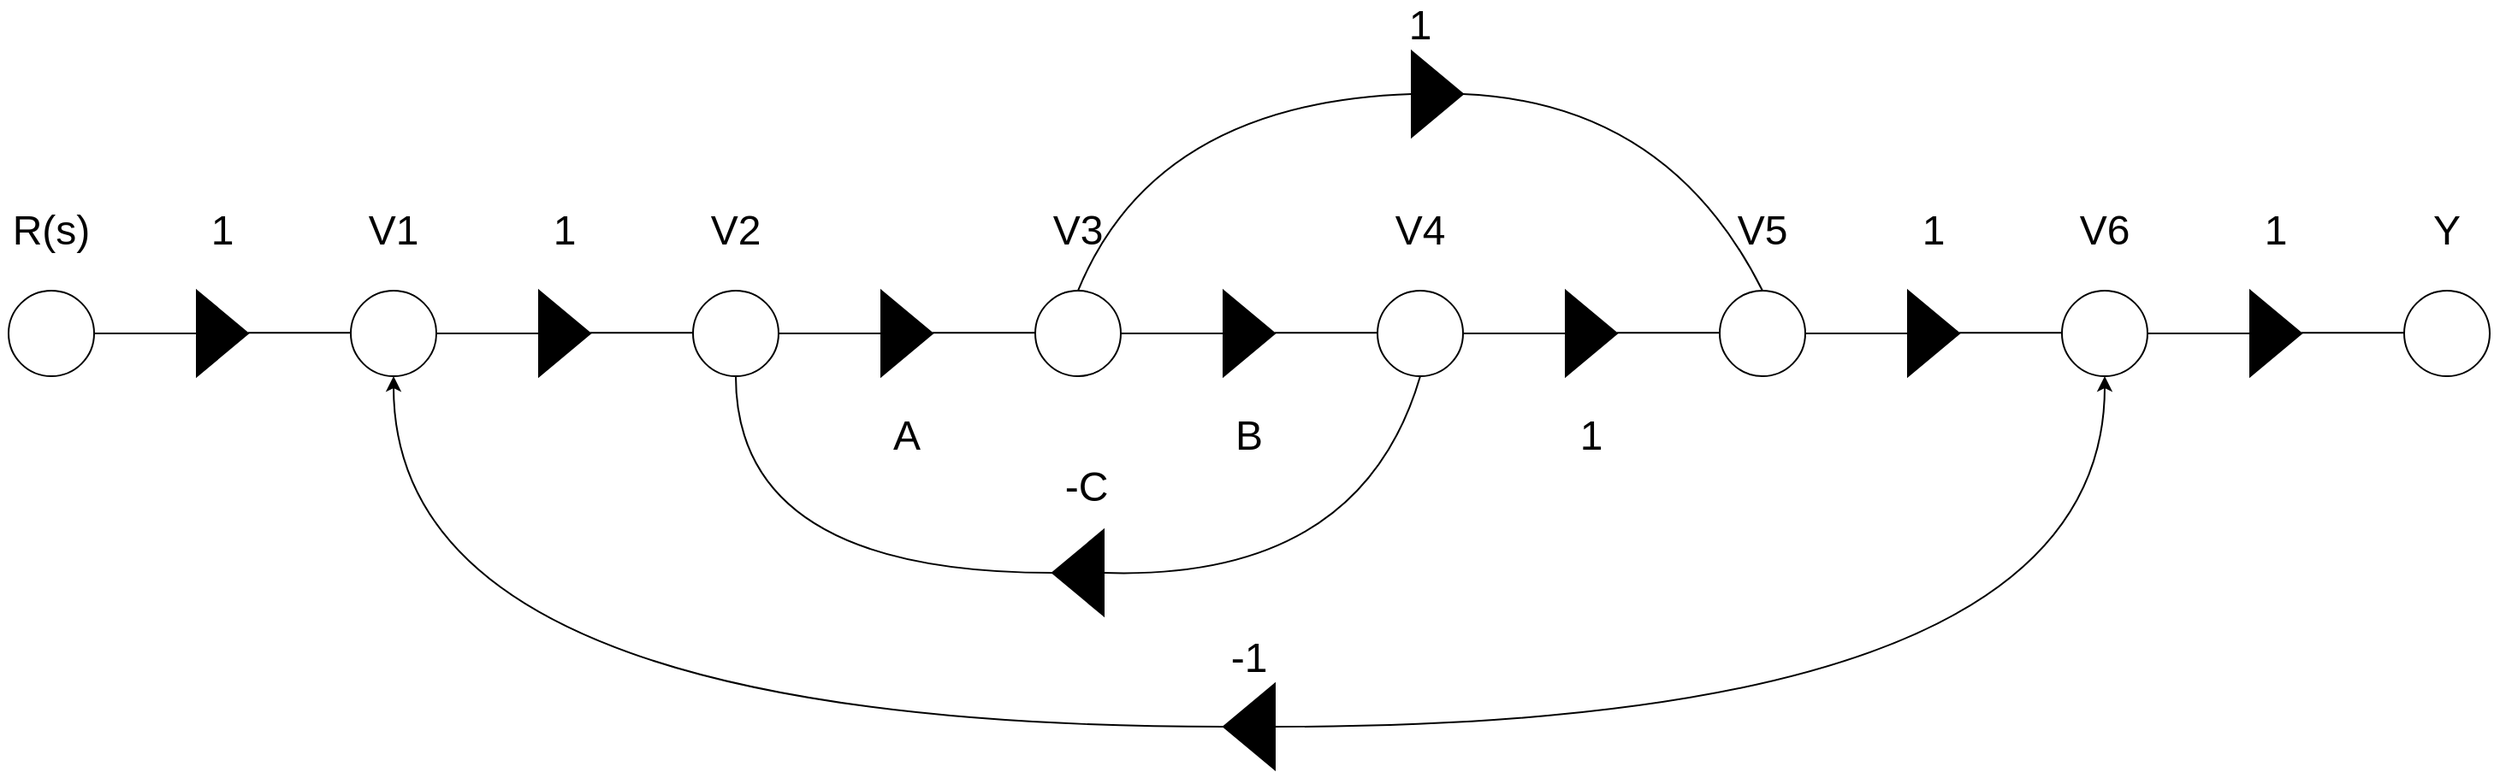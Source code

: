 <mxfile version="16.5.3" type="github">
  <diagram id="ZNLuPWGOUYZngsrCqUtR" name="Page-1">
    <mxGraphModel dx="1273" dy="1258" grid="1" gridSize="10" guides="1" tooltips="1" connect="1" arrows="1" fold="1" page="1" pageScale="1" pageWidth="850" pageHeight="1100" math="0" shadow="0">
      <root>
        <mxCell id="0" />
        <mxCell id="1" parent="0" />
        <mxCell id="ToLmbOnrknAfBExeI6Ki-1" value="" style="ellipse;whiteSpace=wrap;html=1;aspect=fixed;" vertex="1" parent="1">
          <mxGeometry x="10" y="170" width="50" height="50" as="geometry" />
        </mxCell>
        <mxCell id="ToLmbOnrknAfBExeI6Ki-2" value="" style="triangle;whiteSpace=wrap;html=1;fillColor=#000000;" vertex="1" parent="1">
          <mxGeometry x="120" y="170" width="30" height="50" as="geometry" />
        </mxCell>
        <mxCell id="ToLmbOnrknAfBExeI6Ki-3" value="" style="endArrow=none;html=1;rounded=0;exitX=1;exitY=0.5;exitDx=0;exitDy=0;entryX=0;entryY=0.5;entryDx=0;entryDy=0;" edge="1" parent="1" source="ToLmbOnrknAfBExeI6Ki-1" target="ToLmbOnrknAfBExeI6Ki-2">
          <mxGeometry width="50" height="50" relative="1" as="geometry">
            <mxPoint x="60" y="230" as="sourcePoint" />
            <mxPoint x="110" y="180" as="targetPoint" />
          </mxGeometry>
        </mxCell>
        <mxCell id="ToLmbOnrknAfBExeI6Ki-4" value="" style="endArrow=none;html=1;rounded=0;exitX=1;exitY=0.5;exitDx=0;exitDy=0;entryX=0;entryY=0.5;entryDx=0;entryDy=0;" edge="1" parent="1">
          <mxGeometry width="50" height="50" relative="1" as="geometry">
            <mxPoint x="150" y="194.58" as="sourcePoint" />
            <mxPoint x="210" y="194.58" as="targetPoint" />
          </mxGeometry>
        </mxCell>
        <mxCell id="ToLmbOnrknAfBExeI6Ki-5" value="" style="ellipse;whiteSpace=wrap;html=1;aspect=fixed;" vertex="1" parent="1">
          <mxGeometry x="210" y="170" width="50" height="50" as="geometry" />
        </mxCell>
        <mxCell id="ToLmbOnrknAfBExeI6Ki-6" value="" style="triangle;whiteSpace=wrap;html=1;fillColor=#000000;" vertex="1" parent="1">
          <mxGeometry x="320" y="170" width="30" height="50" as="geometry" />
        </mxCell>
        <mxCell id="ToLmbOnrknAfBExeI6Ki-7" value="" style="endArrow=none;html=1;rounded=0;exitX=1;exitY=0.5;exitDx=0;exitDy=0;entryX=0;entryY=0.5;entryDx=0;entryDy=0;" edge="1" parent="1" source="ToLmbOnrknAfBExeI6Ki-5" target="ToLmbOnrknAfBExeI6Ki-6">
          <mxGeometry width="50" height="50" relative="1" as="geometry">
            <mxPoint x="260" y="230" as="sourcePoint" />
            <mxPoint x="310" y="180" as="targetPoint" />
          </mxGeometry>
        </mxCell>
        <mxCell id="ToLmbOnrknAfBExeI6Ki-8" value="" style="endArrow=none;html=1;rounded=0;exitX=1;exitY=0.5;exitDx=0;exitDy=0;entryX=0;entryY=0.5;entryDx=0;entryDy=0;" edge="1" parent="1">
          <mxGeometry width="50" height="50" relative="1" as="geometry">
            <mxPoint x="350" y="194.58" as="sourcePoint" />
            <mxPoint x="410" y="194.58" as="targetPoint" />
          </mxGeometry>
        </mxCell>
        <mxCell id="ToLmbOnrknAfBExeI6Ki-9" value="" style="ellipse;whiteSpace=wrap;html=1;aspect=fixed;" vertex="1" parent="1">
          <mxGeometry x="410" y="170" width="50" height="50" as="geometry" />
        </mxCell>
        <mxCell id="ToLmbOnrknAfBExeI6Ki-10" value="" style="triangle;whiteSpace=wrap;html=1;fillColor=#000000;" vertex="1" parent="1">
          <mxGeometry x="520" y="170" width="30" height="50" as="geometry" />
        </mxCell>
        <mxCell id="ToLmbOnrknAfBExeI6Ki-11" value="" style="endArrow=none;html=1;rounded=0;exitX=1;exitY=0.5;exitDx=0;exitDy=0;entryX=0;entryY=0.5;entryDx=0;entryDy=0;" edge="1" parent="1" source="ToLmbOnrknAfBExeI6Ki-9" target="ToLmbOnrknAfBExeI6Ki-10">
          <mxGeometry width="50" height="50" relative="1" as="geometry">
            <mxPoint x="460" y="230" as="sourcePoint" />
            <mxPoint x="510" y="180" as="targetPoint" />
          </mxGeometry>
        </mxCell>
        <mxCell id="ToLmbOnrknAfBExeI6Ki-12" value="" style="endArrow=none;html=1;rounded=0;exitX=1;exitY=0.5;exitDx=0;exitDy=0;entryX=0;entryY=0.5;entryDx=0;entryDy=0;" edge="1" parent="1">
          <mxGeometry width="50" height="50" relative="1" as="geometry">
            <mxPoint x="550" y="194.58" as="sourcePoint" />
            <mxPoint x="610" y="194.58" as="targetPoint" />
          </mxGeometry>
        </mxCell>
        <mxCell id="ToLmbOnrknAfBExeI6Ki-13" value="" style="ellipse;whiteSpace=wrap;html=1;aspect=fixed;" vertex="1" parent="1">
          <mxGeometry x="610" y="170" width="50" height="50" as="geometry" />
        </mxCell>
        <mxCell id="ToLmbOnrknAfBExeI6Ki-14" value="" style="triangle;whiteSpace=wrap;html=1;fillColor=#000000;" vertex="1" parent="1">
          <mxGeometry x="720" y="170" width="30" height="50" as="geometry" />
        </mxCell>
        <mxCell id="ToLmbOnrknAfBExeI6Ki-15" value="" style="endArrow=none;html=1;rounded=0;exitX=1;exitY=0.5;exitDx=0;exitDy=0;entryX=0;entryY=0.5;entryDx=0;entryDy=0;" edge="1" parent="1" source="ToLmbOnrknAfBExeI6Ki-13" target="ToLmbOnrknAfBExeI6Ki-14">
          <mxGeometry width="50" height="50" relative="1" as="geometry">
            <mxPoint x="660" y="230" as="sourcePoint" />
            <mxPoint x="710" y="180" as="targetPoint" />
          </mxGeometry>
        </mxCell>
        <mxCell id="ToLmbOnrknAfBExeI6Ki-16" value="" style="endArrow=none;html=1;rounded=0;exitX=1;exitY=0.5;exitDx=0;exitDy=0;entryX=0;entryY=0.5;entryDx=0;entryDy=0;" edge="1" parent="1">
          <mxGeometry width="50" height="50" relative="1" as="geometry">
            <mxPoint x="750" y="194.58" as="sourcePoint" />
            <mxPoint x="810" y="194.58" as="targetPoint" />
          </mxGeometry>
        </mxCell>
        <mxCell id="ToLmbOnrknAfBExeI6Ki-17" value="" style="ellipse;whiteSpace=wrap;html=1;aspect=fixed;" vertex="1" parent="1">
          <mxGeometry x="810" y="170" width="50" height="50" as="geometry" />
        </mxCell>
        <mxCell id="ToLmbOnrknAfBExeI6Ki-18" value="" style="triangle;whiteSpace=wrap;html=1;fillColor=#000000;" vertex="1" parent="1">
          <mxGeometry x="920" y="170" width="30" height="50" as="geometry" />
        </mxCell>
        <mxCell id="ToLmbOnrknAfBExeI6Ki-19" value="" style="endArrow=none;html=1;rounded=0;exitX=1;exitY=0.5;exitDx=0;exitDy=0;entryX=0;entryY=0.5;entryDx=0;entryDy=0;" edge="1" parent="1" source="ToLmbOnrknAfBExeI6Ki-17" target="ToLmbOnrknAfBExeI6Ki-18">
          <mxGeometry width="50" height="50" relative="1" as="geometry">
            <mxPoint x="860" y="230" as="sourcePoint" />
            <mxPoint x="910" y="180" as="targetPoint" />
          </mxGeometry>
        </mxCell>
        <mxCell id="ToLmbOnrknAfBExeI6Ki-20" value="" style="endArrow=none;html=1;rounded=0;exitX=1;exitY=0.5;exitDx=0;exitDy=0;entryX=0;entryY=0.5;entryDx=0;entryDy=0;" edge="1" parent="1">
          <mxGeometry width="50" height="50" relative="1" as="geometry">
            <mxPoint x="950" y="194.58" as="sourcePoint" />
            <mxPoint x="1010" y="194.58" as="targetPoint" />
          </mxGeometry>
        </mxCell>
        <mxCell id="ToLmbOnrknAfBExeI6Ki-21" value="" style="ellipse;whiteSpace=wrap;html=1;aspect=fixed;" vertex="1" parent="1">
          <mxGeometry x="1010" y="170" width="50" height="50" as="geometry" />
        </mxCell>
        <mxCell id="ToLmbOnrknAfBExeI6Ki-22" value="" style="triangle;whiteSpace=wrap;html=1;fillColor=#000000;" vertex="1" parent="1">
          <mxGeometry x="1120" y="170" width="30" height="50" as="geometry" />
        </mxCell>
        <mxCell id="ToLmbOnrknAfBExeI6Ki-23" value="" style="endArrow=none;html=1;rounded=0;exitX=1;exitY=0.5;exitDx=0;exitDy=0;entryX=0;entryY=0.5;entryDx=0;entryDy=0;" edge="1" parent="1" source="ToLmbOnrknAfBExeI6Ki-21" target="ToLmbOnrknAfBExeI6Ki-22">
          <mxGeometry width="50" height="50" relative="1" as="geometry">
            <mxPoint x="1060" y="230" as="sourcePoint" />
            <mxPoint x="1110" y="180" as="targetPoint" />
          </mxGeometry>
        </mxCell>
        <mxCell id="ToLmbOnrknAfBExeI6Ki-24" value="" style="endArrow=none;html=1;rounded=0;exitX=1;exitY=0.5;exitDx=0;exitDy=0;entryX=0;entryY=0.5;entryDx=0;entryDy=0;" edge="1" parent="1">
          <mxGeometry width="50" height="50" relative="1" as="geometry">
            <mxPoint x="1150" y="194.58" as="sourcePoint" />
            <mxPoint x="1210" y="194.58" as="targetPoint" />
          </mxGeometry>
        </mxCell>
        <mxCell id="ToLmbOnrknAfBExeI6Ki-25" value="" style="ellipse;whiteSpace=wrap;html=1;aspect=fixed;" vertex="1" parent="1">
          <mxGeometry x="1210" y="170" width="50" height="50" as="geometry" />
        </mxCell>
        <mxCell id="ToLmbOnrknAfBExeI6Ki-26" value="" style="triangle;whiteSpace=wrap;html=1;fillColor=#000000;" vertex="1" parent="1">
          <mxGeometry x="1320" y="170" width="30" height="50" as="geometry" />
        </mxCell>
        <mxCell id="ToLmbOnrknAfBExeI6Ki-27" value="" style="endArrow=none;html=1;rounded=0;exitX=1;exitY=0.5;exitDx=0;exitDy=0;entryX=0;entryY=0.5;entryDx=0;entryDy=0;" edge="1" parent="1" source="ToLmbOnrknAfBExeI6Ki-25" target="ToLmbOnrknAfBExeI6Ki-26">
          <mxGeometry width="50" height="50" relative="1" as="geometry">
            <mxPoint x="1260" y="230" as="sourcePoint" />
            <mxPoint x="1310" y="180" as="targetPoint" />
          </mxGeometry>
        </mxCell>
        <mxCell id="ToLmbOnrknAfBExeI6Ki-28" value="" style="endArrow=none;html=1;rounded=0;exitX=1;exitY=0.5;exitDx=0;exitDy=0;entryX=0;entryY=0.5;entryDx=0;entryDy=0;" edge="1" parent="1">
          <mxGeometry width="50" height="50" relative="1" as="geometry">
            <mxPoint x="1350" y="194.58" as="sourcePoint" />
            <mxPoint x="1410" y="194.58" as="targetPoint" />
          </mxGeometry>
        </mxCell>
        <mxCell id="ToLmbOnrknAfBExeI6Ki-29" value="" style="ellipse;whiteSpace=wrap;html=1;aspect=fixed;" vertex="1" parent="1">
          <mxGeometry x="1410" y="170" width="50" height="50" as="geometry" />
        </mxCell>
        <mxCell id="ToLmbOnrknAfBExeI6Ki-30" value="&lt;font style=&quot;font-size: 24px&quot;&gt;R(s)&lt;/font&gt;" style="text;html=1;strokeColor=none;fillColor=none;align=center;verticalAlign=middle;whiteSpace=wrap;rounded=0;" vertex="1" parent="1">
          <mxGeometry x="5" y="120" width="60" height="30" as="geometry" />
        </mxCell>
        <mxCell id="ToLmbOnrknAfBExeI6Ki-31" value="&lt;font style=&quot;font-size: 24px&quot;&gt;1&lt;/font&gt;" style="text;html=1;strokeColor=none;fillColor=none;align=center;verticalAlign=middle;whiteSpace=wrap;rounded=0;" vertex="1" parent="1">
          <mxGeometry x="105" y="120" width="60" height="30" as="geometry" />
        </mxCell>
        <mxCell id="ToLmbOnrknAfBExeI6Ki-32" value="&lt;span style=&quot;font-size: 24px&quot;&gt;V1&lt;/span&gt;" style="text;html=1;strokeColor=none;fillColor=none;align=center;verticalAlign=middle;whiteSpace=wrap;rounded=0;" vertex="1" parent="1">
          <mxGeometry x="205" y="120" width="60" height="30" as="geometry" />
        </mxCell>
        <mxCell id="ToLmbOnrknAfBExeI6Ki-33" value="&lt;font style=&quot;font-size: 24px&quot;&gt;1&lt;/font&gt;" style="text;html=1;strokeColor=none;fillColor=none;align=center;verticalAlign=middle;whiteSpace=wrap;rounded=0;" vertex="1" parent="1">
          <mxGeometry x="305" y="120" width="60" height="30" as="geometry" />
        </mxCell>
        <mxCell id="ToLmbOnrknAfBExeI6Ki-34" value="&lt;font style=&quot;font-size: 24px&quot;&gt;A&lt;/font&gt;" style="text;html=1;strokeColor=none;fillColor=none;align=center;verticalAlign=middle;whiteSpace=wrap;rounded=0;" vertex="1" parent="1">
          <mxGeometry x="505" y="240" width="60" height="30" as="geometry" />
        </mxCell>
        <mxCell id="ToLmbOnrknAfBExeI6Ki-35" value="&lt;span style=&quot;font-size: 24px&quot;&gt;V2&lt;/span&gt;" style="text;html=1;strokeColor=none;fillColor=none;align=center;verticalAlign=middle;whiteSpace=wrap;rounded=0;" vertex="1" parent="1">
          <mxGeometry x="405" y="120" width="60" height="30" as="geometry" />
        </mxCell>
        <mxCell id="ToLmbOnrknAfBExeI6Ki-36" value="&lt;span style=&quot;font-size: 24px&quot;&gt;V3&lt;/span&gt;" style="text;html=1;strokeColor=none;fillColor=none;align=center;verticalAlign=middle;whiteSpace=wrap;rounded=0;" vertex="1" parent="1">
          <mxGeometry x="605" y="120" width="60" height="30" as="geometry" />
        </mxCell>
        <mxCell id="ToLmbOnrknAfBExeI6Ki-37" value="" style="triangle;whiteSpace=wrap;html=1;fillColor=#000000;rotation=0;" vertex="1" parent="1">
          <mxGeometry x="830" y="30" width="30" height="50" as="geometry" />
        </mxCell>
        <mxCell id="ToLmbOnrknAfBExeI6Ki-38" value="&lt;span style=&quot;font-size: 24px&quot;&gt;B&lt;/span&gt;" style="text;html=1;strokeColor=none;fillColor=none;align=center;verticalAlign=middle;whiteSpace=wrap;rounded=0;" vertex="1" parent="1">
          <mxGeometry x="705" y="240" width="60" height="30" as="geometry" />
        </mxCell>
        <mxCell id="ToLmbOnrknAfBExeI6Ki-39" value="&lt;span style=&quot;font-size: 24px&quot;&gt;V4&lt;/span&gt;" style="text;html=1;strokeColor=none;fillColor=none;align=center;verticalAlign=middle;whiteSpace=wrap;rounded=0;" vertex="1" parent="1">
          <mxGeometry x="805" y="120" width="60" height="30" as="geometry" />
        </mxCell>
        <mxCell id="ToLmbOnrknAfBExeI6Ki-40" value="&lt;span style=&quot;font-size: 24px&quot;&gt;1&lt;/span&gt;" style="text;html=1;strokeColor=none;fillColor=none;align=center;verticalAlign=middle;whiteSpace=wrap;rounded=0;" vertex="1" parent="1">
          <mxGeometry x="1105" y="120" width="60" height="30" as="geometry" />
        </mxCell>
        <mxCell id="ToLmbOnrknAfBExeI6Ki-41" value="&lt;span style=&quot;font-size: 24px&quot;&gt;1&lt;/span&gt;" style="text;html=1;strokeColor=none;fillColor=none;align=center;verticalAlign=middle;whiteSpace=wrap;rounded=0;" vertex="1" parent="1">
          <mxGeometry x="805" width="60" height="30" as="geometry" />
        </mxCell>
        <mxCell id="ToLmbOnrknAfBExeI6Ki-42" value="&lt;span style=&quot;font-size: 24px&quot;&gt;1&lt;/span&gt;" style="text;html=1;strokeColor=none;fillColor=none;align=center;verticalAlign=middle;whiteSpace=wrap;rounded=0;" vertex="1" parent="1">
          <mxGeometry x="905" y="240" width="60" height="30" as="geometry" />
        </mxCell>
        <mxCell id="ToLmbOnrknAfBExeI6Ki-43" value="&lt;span style=&quot;font-size: 24px&quot;&gt;V5&lt;/span&gt;" style="text;html=1;strokeColor=none;fillColor=none;align=center;verticalAlign=middle;whiteSpace=wrap;rounded=0;" vertex="1" parent="1">
          <mxGeometry x="1005" y="120" width="60" height="30" as="geometry" />
        </mxCell>
        <mxCell id="ToLmbOnrknAfBExeI6Ki-44" value="&lt;span style=&quot;font-size: 24px&quot;&gt;V6&lt;/span&gt;" style="text;html=1;strokeColor=none;fillColor=none;align=center;verticalAlign=middle;whiteSpace=wrap;rounded=0;" vertex="1" parent="1">
          <mxGeometry x="1205" y="120" width="60" height="30" as="geometry" />
        </mxCell>
        <mxCell id="ToLmbOnrknAfBExeI6Ki-45" value="&lt;span style=&quot;font-size: 24px&quot;&gt;Y&lt;/span&gt;" style="text;html=1;strokeColor=none;fillColor=none;align=center;verticalAlign=middle;whiteSpace=wrap;rounded=0;" vertex="1" parent="1">
          <mxGeometry x="1405" y="120" width="60" height="30" as="geometry" />
        </mxCell>
        <mxCell id="ToLmbOnrknAfBExeI6Ki-46" value="&lt;span style=&quot;font-size: 24px&quot;&gt;1&lt;/span&gt;" style="text;html=1;strokeColor=none;fillColor=none;align=center;verticalAlign=middle;whiteSpace=wrap;rounded=0;" vertex="1" parent="1">
          <mxGeometry x="1305" y="120" width="60" height="30" as="geometry" />
        </mxCell>
        <mxCell id="ToLmbOnrknAfBExeI6Ki-47" value="" style="triangle;whiteSpace=wrap;html=1;fillColor=#000000;rotation=-180;" vertex="1" parent="1">
          <mxGeometry x="620" y="310" width="30" height="50" as="geometry" />
        </mxCell>
        <mxCell id="ToLmbOnrknAfBExeI6Ki-48" value="" style="curved=1;endArrow=none;html=1;rounded=0;fontSize=24;exitX=0.5;exitY=0;exitDx=0;exitDy=0;entryX=0;entryY=0.5;entryDx=0;entryDy=0;" edge="1" parent="1" source="ToLmbOnrknAfBExeI6Ki-13" target="ToLmbOnrknAfBExeI6Ki-37">
          <mxGeometry width="50" height="50" relative="1" as="geometry">
            <mxPoint x="840" y="400" as="sourcePoint" />
            <mxPoint x="890" y="350" as="targetPoint" />
            <Array as="points">
              <mxPoint x="680" y="60" />
            </Array>
          </mxGeometry>
        </mxCell>
        <mxCell id="ToLmbOnrknAfBExeI6Ki-49" value="" style="curved=1;endArrow=none;html=1;rounded=0;fontSize=24;exitX=0.5;exitY=0;exitDx=0;exitDy=0;entryX=1;entryY=0.5;entryDx=0;entryDy=0;" edge="1" parent="1" source="ToLmbOnrknAfBExeI6Ki-21" target="ToLmbOnrknAfBExeI6Ki-37">
          <mxGeometry width="50" height="50" relative="1" as="geometry">
            <mxPoint x="1135" y="15" as="sourcePoint" />
            <mxPoint x="950" y="110" as="targetPoint" />
            <Array as="points">
              <mxPoint x="980" y="60" />
            </Array>
          </mxGeometry>
        </mxCell>
        <mxCell id="ToLmbOnrknAfBExeI6Ki-50" value="" style="endArrow=none;html=1;rounded=0;fontSize=24;edgeStyle=orthogonalEdgeStyle;curved=1;entryX=0.5;entryY=1;entryDx=0;entryDy=0;exitX=1;exitY=0.5;exitDx=0;exitDy=0;" edge="1" parent="1" source="ToLmbOnrknAfBExeI6Ki-47" target="ToLmbOnrknAfBExeI6Ki-9">
          <mxGeometry width="50" height="50" relative="1" as="geometry">
            <mxPoint x="490" y="360" as="sourcePoint" />
            <mxPoint x="540" y="310" as="targetPoint" />
          </mxGeometry>
        </mxCell>
        <mxCell id="ToLmbOnrknAfBExeI6Ki-51" value="" style="curved=1;endArrow=none;html=1;rounded=0;fontSize=24;exitX=0;exitY=0.5;exitDx=0;exitDy=0;entryX=0.5;entryY=1;entryDx=0;entryDy=0;" edge="1" parent="1" source="ToLmbOnrknAfBExeI6Ki-47" target="ToLmbOnrknAfBExeI6Ki-17">
          <mxGeometry width="50" height="50" relative="1" as="geometry">
            <mxPoint x="750" y="350" as="sourcePoint" />
            <mxPoint x="800" y="300" as="targetPoint" />
            <Array as="points">
              <mxPoint x="800" y="340" />
            </Array>
          </mxGeometry>
        </mxCell>
        <mxCell id="ToLmbOnrknAfBExeI6Ki-52" value="&lt;span style=&quot;font-size: 24px&quot;&gt;-C&lt;/span&gt;" style="text;html=1;strokeColor=none;fillColor=none;align=center;verticalAlign=middle;whiteSpace=wrap;rounded=0;" vertex="1" parent="1">
          <mxGeometry x="610" y="270" width="60" height="30" as="geometry" />
        </mxCell>
        <mxCell id="ToLmbOnrknAfBExeI6Ki-53" style="edgeStyle=orthogonalEdgeStyle;curved=1;rounded=0;orthogonalLoop=1;jettySize=auto;html=1;exitX=0;exitY=0.5;exitDx=0;exitDy=0;entryX=0.5;entryY=1;entryDx=0;entryDy=0;fontSize=24;" edge="1" parent="1" source="ToLmbOnrknAfBExeI6Ki-55" target="ToLmbOnrknAfBExeI6Ki-25">
          <mxGeometry relative="1" as="geometry" />
        </mxCell>
        <mxCell id="ToLmbOnrknAfBExeI6Ki-54" style="edgeStyle=orthogonalEdgeStyle;curved=1;rounded=0;orthogonalLoop=1;jettySize=auto;html=1;exitX=1;exitY=0.5;exitDx=0;exitDy=0;entryX=0.5;entryY=1;entryDx=0;entryDy=0;fontSize=24;" edge="1" parent="1" source="ToLmbOnrknAfBExeI6Ki-55" target="ToLmbOnrknAfBExeI6Ki-5">
          <mxGeometry relative="1" as="geometry" />
        </mxCell>
        <mxCell id="ToLmbOnrknAfBExeI6Ki-55" value="" style="triangle;whiteSpace=wrap;html=1;fillColor=#000000;rotation=-180;" vertex="1" parent="1">
          <mxGeometry x="720" y="400" width="30" height="50" as="geometry" />
        </mxCell>
        <mxCell id="ToLmbOnrknAfBExeI6Ki-56" value="&lt;span style=&quot;font-size: 24px&quot;&gt;-1&lt;/span&gt;" style="text;html=1;strokeColor=none;fillColor=none;align=center;verticalAlign=middle;whiteSpace=wrap;rounded=0;" vertex="1" parent="1">
          <mxGeometry x="705" y="370" width="60" height="30" as="geometry" />
        </mxCell>
      </root>
    </mxGraphModel>
  </diagram>
</mxfile>
